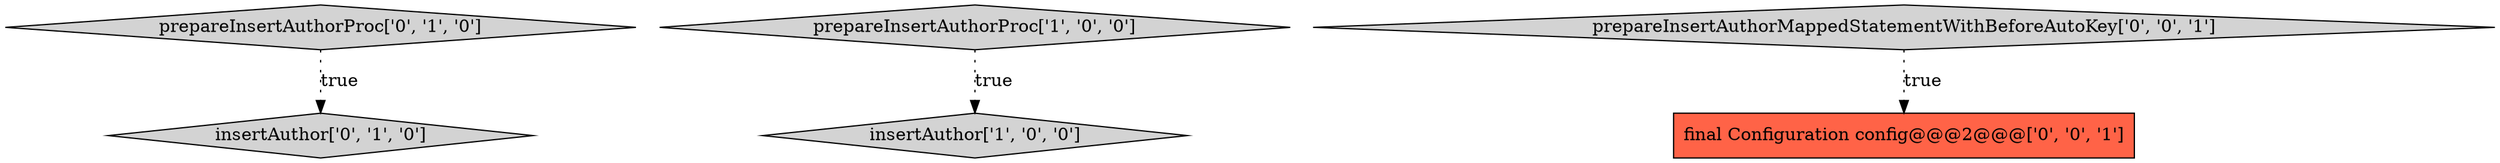 digraph {
3 [style = filled, label = "insertAuthor['0', '1', '0']", fillcolor = lightgray, shape = diamond image = "AAA0AAABBB2BBB"];
2 [style = filled, label = "prepareInsertAuthorProc['0', '1', '0']", fillcolor = lightgray, shape = diamond image = "AAA0AAABBB2BBB"];
0 [style = filled, label = "prepareInsertAuthorProc['1', '0', '0']", fillcolor = lightgray, shape = diamond image = "AAA0AAABBB1BBB"];
4 [style = filled, label = "prepareInsertAuthorMappedStatementWithBeforeAutoKey['0', '0', '1']", fillcolor = lightgray, shape = diamond image = "AAA0AAABBB3BBB"];
1 [style = filled, label = "insertAuthor['1', '0', '0']", fillcolor = lightgray, shape = diamond image = "AAA0AAABBB1BBB"];
5 [style = filled, label = "final Configuration config@@@2@@@['0', '0', '1']", fillcolor = tomato, shape = box image = "AAA0AAABBB3BBB"];
2->3 [style = dotted, label="true"];
4->5 [style = dotted, label="true"];
0->1 [style = dotted, label="true"];
}
